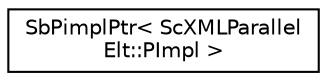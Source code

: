 digraph "Graphical Class Hierarchy"
{
 // LATEX_PDF_SIZE
  edge [fontname="Helvetica",fontsize="10",labelfontname="Helvetica",labelfontsize="10"];
  node [fontname="Helvetica",fontsize="10",shape=record];
  rankdir="LR";
  Node0 [label="SbPimplPtr\< ScXMLParallel\lElt::PImpl \>",height=0.2,width=0.4,color="black", fillcolor="white", style="filled",URL="$classSbPimplPtr.html",tooltip=" "];
}
